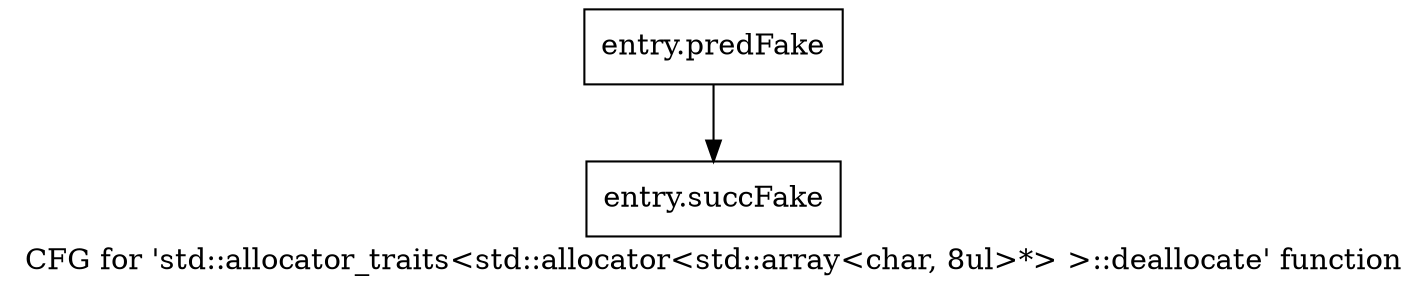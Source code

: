 digraph "CFG for 'std::allocator_traits\<std::allocator\<std::array\<char, 8ul\>*\> \>::deallocate' function" {
	label="CFG for 'std::allocator_traits\<std::allocator\<std::array\<char, 8ul\>*\> \>::deallocate' function";

	Node0x5777b70 [shape=record,filename="",linenumber="",label="{entry.predFake}"];
	Node0x5777b70 -> Node0x58df760[ callList="" memoryops="" filename="/tools/Xilinx/Vitis_HLS/2023.1/tps/lnx64/gcc-8.3.0/lib/gcc/x86_64-pc-linux-gnu/8.3.0/../../../../include/c++/8.3.0/bits/alloc_traits.h" execusionnum="0"];
	Node0x58df760 [shape=record,filename="/tools/Xilinx/Vitis_HLS/2023.1/tps/lnx64/gcc-8.3.0/lib/gcc/x86_64-pc-linux-gnu/8.3.0/../../../../include/c++/8.3.0/bits/alloc_traits.h",linenumber="462",label="{entry.succFake}"];
}
